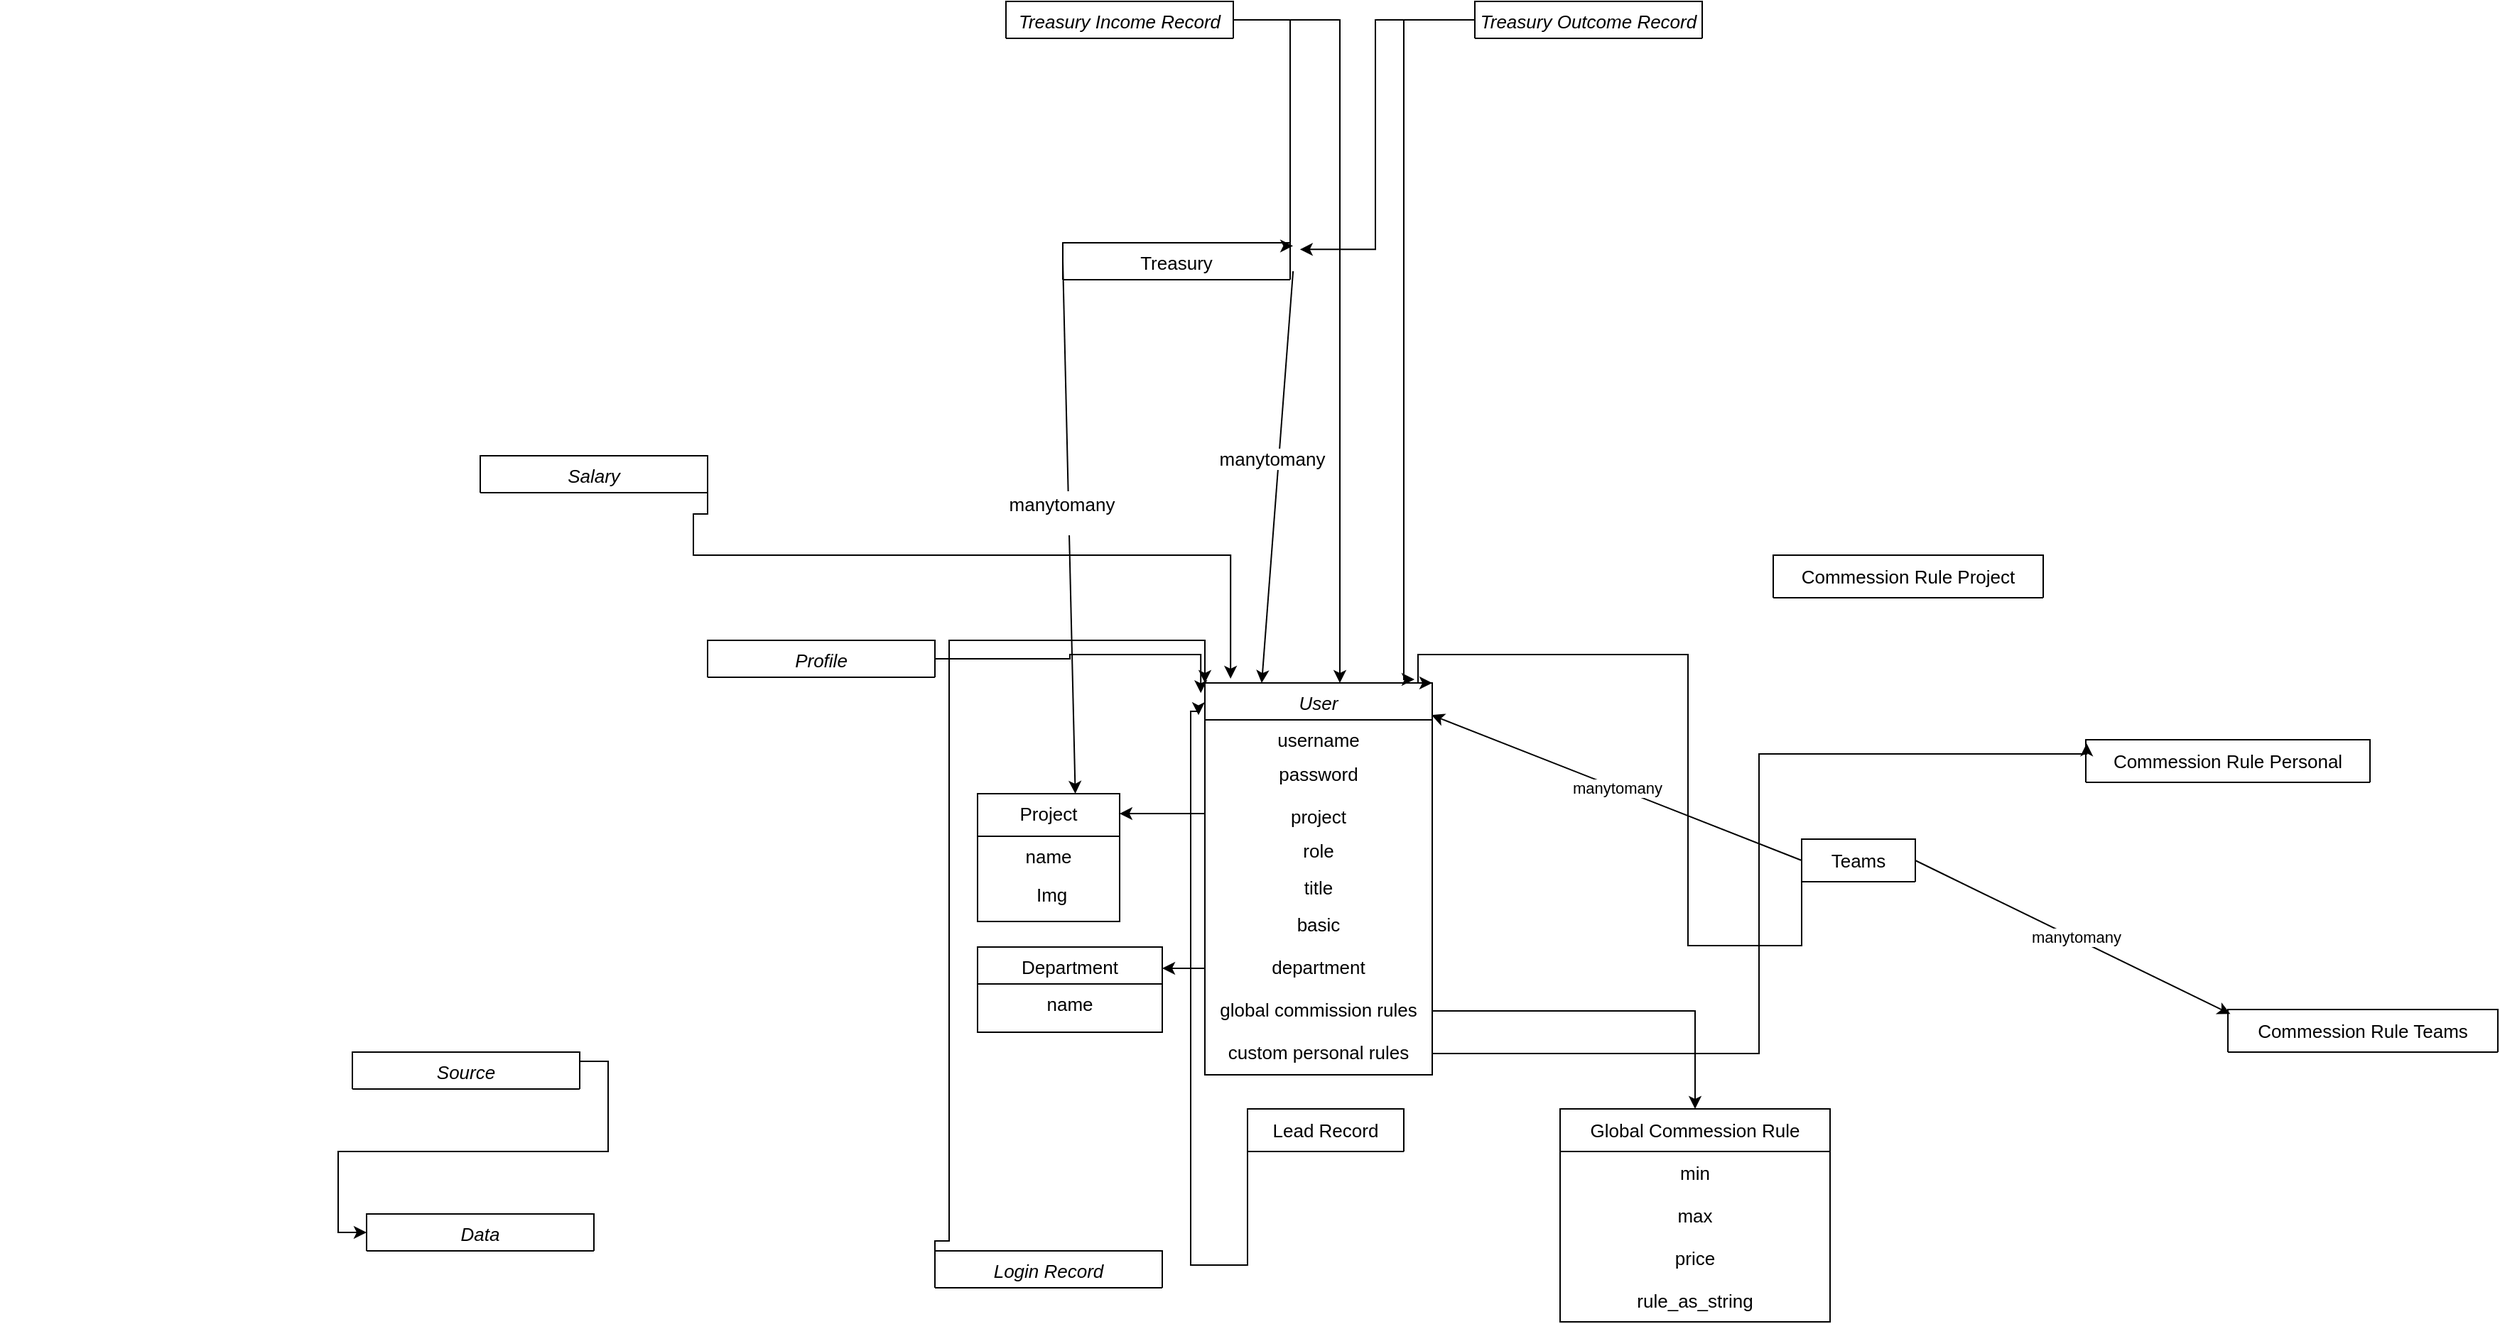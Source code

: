 <mxfile version="24.0.5" type="device">
  <diagram id="C5RBs43oDa-KdzZeNtuy" name="Page-1">
    <mxGraphModel dx="1434" dy="1772" grid="1" gridSize="10" guides="1" tooltips="1" connect="1" arrows="1" fold="1" page="1" pageScale="1" pageWidth="2000" pageHeight="1000" math="0" shadow="0">
      <root>
        <mxCell id="WIyWlLk6GJQsqaUBKTNV-0" />
        <mxCell id="WIyWlLk6GJQsqaUBKTNV-1" parent="WIyWlLk6GJQsqaUBKTNV-0" />
        <mxCell id="zkfFHV4jXpPFQw0GAbJ--0" value="User" style="swimlane;fontStyle=2;align=center;verticalAlign=top;childLayout=stackLayout;horizontal=1;startSize=26;horizontalStack=0;resizeParent=1;resizeLast=0;collapsible=1;marginBottom=0;rounded=0;shadow=0;strokeWidth=1;fontSize=13;" parent="WIyWlLk6GJQsqaUBKTNV-1" vertex="1">
          <mxGeometry x="950" y="320" width="160" height="276" as="geometry">
            <mxRectangle x="230" y="140" width="160" height="26" as="alternateBounds" />
          </mxGeometry>
        </mxCell>
        <mxCell id="zkfFHV4jXpPFQw0GAbJ--3" value="username" style="text;align=center;verticalAlign=top;spacingLeft=4;spacingRight=4;overflow=hidden;rotatable=0;points=[[0,0.5],[1,0.5]];portConstraint=eastwest;rounded=0;shadow=0;html=0;fontSize=13;" parent="zkfFHV4jXpPFQw0GAbJ--0" vertex="1">
          <mxGeometry y="26" width="160" height="24" as="geometry" />
        </mxCell>
        <mxCell id="4LN0bweoGvLOUeX2xWtK-4" value="password" style="text;align=center;verticalAlign=top;spacingLeft=4;spacingRight=4;overflow=hidden;rotatable=0;points=[[0,0.5],[1,0.5]];portConstraint=eastwest;rounded=0;shadow=0;html=0;fontSize=13;" parent="zkfFHV4jXpPFQw0GAbJ--0" vertex="1">
          <mxGeometry y="50" width="160" height="30" as="geometry" />
        </mxCell>
        <mxCell id="zkfFHV4jXpPFQw0GAbJ--1" value="project" style="text;align=center;verticalAlign=top;spacingLeft=4;spacingRight=4;overflow=hidden;rotatable=0;points=[[0,0.5],[1,0.5]];portConstraint=eastwest;fontSize=13;" parent="zkfFHV4jXpPFQw0GAbJ--0" vertex="1">
          <mxGeometry y="80" width="160" height="24" as="geometry" />
        </mxCell>
        <mxCell id="zkfFHV4jXpPFQw0GAbJ--2" value="role&#xa;" style="text;align=center;verticalAlign=top;spacingLeft=4;spacingRight=4;overflow=hidden;rotatable=0;points=[[0,0.5],[1,0.5]];portConstraint=eastwest;rounded=0;shadow=0;html=0;fontSize=13;" parent="zkfFHV4jXpPFQw0GAbJ--0" vertex="1">
          <mxGeometry y="104" width="160" height="26" as="geometry" />
        </mxCell>
        <mxCell id="BGlEVqKwnD3OIXZ4mzL4-14" value="title" style="text;align=center;verticalAlign=top;spacingLeft=4;spacingRight=4;overflow=hidden;rotatable=0;points=[[0,0.5],[1,0.5]];portConstraint=eastwest;rounded=0;shadow=0;html=0;fontSize=13;" parent="zkfFHV4jXpPFQw0GAbJ--0" vertex="1">
          <mxGeometry y="130" width="160" height="26" as="geometry" />
        </mxCell>
        <mxCell id="4LN0bweoGvLOUeX2xWtK-114" value="basic" style="text;align=center;verticalAlign=top;spacingLeft=4;spacingRight=4;overflow=hidden;rotatable=0;points=[[0,0.5],[1,0.5]];portConstraint=eastwest;rounded=0;shadow=0;html=0;fontSize=13;" parent="zkfFHV4jXpPFQw0GAbJ--0" vertex="1">
          <mxGeometry y="156" width="160" height="30" as="geometry" />
        </mxCell>
        <mxCell id="4LN0bweoGvLOUeX2xWtK-130" value="department" style="text;align=center;verticalAlign=top;spacingLeft=4;spacingRight=4;overflow=hidden;rotatable=0;points=[[0,0.5],[1,0.5]];portConstraint=eastwest;rounded=0;shadow=0;html=0;fontSize=13;" parent="zkfFHV4jXpPFQw0GAbJ--0" vertex="1">
          <mxGeometry y="186" width="160" height="30" as="geometry" />
        </mxCell>
        <mxCell id="BGlEVqKwnD3OIXZ4mzL4-32" value="global commission rules" style="text;align=center;verticalAlign=top;spacingLeft=4;spacingRight=4;overflow=hidden;rotatable=0;points=[[0,0.5],[1,0.5]];portConstraint=eastwest;rounded=0;shadow=0;html=0;fontSize=13;" parent="zkfFHV4jXpPFQw0GAbJ--0" vertex="1">
          <mxGeometry y="216" width="160" height="30" as="geometry" />
        </mxCell>
        <mxCell id="BGlEVqKwnD3OIXZ4mzL4-76" value="custom personal rules" style="text;align=center;verticalAlign=top;spacingLeft=4;spacingRight=4;overflow=hidden;rotatable=0;points=[[0,0.5],[1,0.5]];portConstraint=eastwest;rounded=0;shadow=0;html=0;fontSize=13;" parent="zkfFHV4jXpPFQw0GAbJ--0" vertex="1">
          <mxGeometry y="246" width="160" height="30" as="geometry" />
        </mxCell>
        <mxCell id="zkfFHV4jXpPFQw0GAbJ--13" value="Project" style="swimlane;fontStyle=0;align=center;verticalAlign=top;childLayout=stackLayout;horizontal=1;startSize=30;horizontalStack=0;resizeParent=1;resizeLast=0;collapsible=1;marginBottom=0;rounded=0;shadow=0;strokeWidth=1;fontSize=13;" parent="WIyWlLk6GJQsqaUBKTNV-1" vertex="1">
          <mxGeometry x="790" y="398" width="100" height="90" as="geometry">
            <mxRectangle x="340" y="380" width="170" height="26" as="alternateBounds" />
          </mxGeometry>
        </mxCell>
        <mxCell id="zkfFHV4jXpPFQw0GAbJ--14" value="name&#xa;" style="text;align=center;verticalAlign=top;spacingLeft=4;spacingRight=4;overflow=hidden;rotatable=0;points=[[0,0.5],[1,0.5]];portConstraint=eastwest;fontSize=13;" parent="zkfFHV4jXpPFQw0GAbJ--13" vertex="1">
          <mxGeometry y="30" width="100" height="26" as="geometry" />
        </mxCell>
        <mxCell id="4LN0bweoGvLOUeX2xWtK-0" value="&amp;nbsp;Img" style="text;html=1;align=center;verticalAlign=middle;resizable=0;points=[];autosize=1;strokeColor=none;fillColor=none;fontSize=13;" parent="zkfFHV4jXpPFQw0GAbJ--13" vertex="1">
          <mxGeometry y="56" width="100" height="30" as="geometry" />
        </mxCell>
        <mxCell id="4LN0bweoGvLOUeX2xWtK-19" style="edgeStyle=elbowEdgeStyle;rounded=0;orthogonalLoop=1;jettySize=auto;html=1;exitX=0.75;exitY=0;exitDx=0;exitDy=0;align=center;fontSize=13;" parent="WIyWlLk6GJQsqaUBKTNV-1" edge="1">
          <mxGeometry relative="1" as="geometry">
            <mxPoint x="150" y="-5" as="sourcePoint" />
            <mxPoint x="150" y="-5" as="targetPoint" />
          </mxGeometry>
        </mxCell>
        <mxCell id="4LN0bweoGvLOUeX2xWtK-20" style="edgeStyle=elbowEdgeStyle;rounded=0;orthogonalLoop=1;jettySize=auto;html=1;exitX=0.5;exitY=0;exitDx=0;exitDy=0;align=center;fontSize=13;" parent="WIyWlLk6GJQsqaUBKTNV-1" edge="1">
          <mxGeometry relative="1" as="geometry">
            <mxPoint x="110" y="-5" as="sourcePoint" />
            <mxPoint x="110" y="-5" as="targetPoint" />
          </mxGeometry>
        </mxCell>
        <mxCell id="4LN0bweoGvLOUeX2xWtK-21" value="Treasury" style="swimlane;fontStyle=0;align=center;verticalAlign=top;childLayout=stackLayout;horizontal=1;startSize=26;horizontalStack=0;resizeParent=1;resizeLast=0;collapsible=1;marginBottom=0;rounded=0;shadow=0;strokeWidth=1;fontSize=13;" parent="WIyWlLk6GJQsqaUBKTNV-1" vertex="1" collapsed="1">
          <mxGeometry x="850" y="10" width="160" height="26" as="geometry">
            <mxRectangle x="850" y="10" width="100" height="110" as="alternateBounds" />
          </mxGeometry>
        </mxCell>
        <mxCell id="4LN0bweoGvLOUeX2xWtK-22" value="name" style="text;align=center;verticalAlign=top;spacingLeft=4;spacingRight=4;overflow=hidden;rotatable=0;points=[[0,0.5],[1,0.5]];portConstraint=eastwest;fontSize=13;" parent="4LN0bweoGvLOUeX2xWtK-21" vertex="1">
          <mxGeometry y="26" width="100" height="26" as="geometry" />
        </mxCell>
        <mxCell id="4LN0bweoGvLOUeX2xWtK-23" value="owners" style="text;align=center;verticalAlign=top;spacingLeft=4;spacingRight=4;overflow=hidden;rotatable=0;points=[[0,0.5],[1,0.5]];portConstraint=eastwest;rounded=0;shadow=0;html=0;fontSize=13;" parent="4LN0bweoGvLOUeX2xWtK-21" vertex="1">
          <mxGeometry y="52" width="100" height="26" as="geometry" />
        </mxCell>
        <mxCell id="4LN0bweoGvLOUeX2xWtK-24" value="projects" style="text;align=center;verticalAlign=top;spacingLeft=4;spacingRight=4;overflow=hidden;rotatable=0;points=[[0,0.5],[1,0.5]];portConstraint=eastwest;rounded=0;shadow=0;html=0;fontSize=13;" parent="4LN0bweoGvLOUeX2xWtK-21" vertex="1">
          <mxGeometry y="78" width="100" height="26" as="geometry" />
        </mxCell>
        <mxCell id="4LN0bweoGvLOUeX2xWtK-29" value="" style="endArrow=classic;html=1;rounded=0;entryX=0.688;entryY=0;entryDx=0;entryDy=0;entryPerimeter=0;exitX=0;exitY=0.5;exitDx=0;exitDy=0;align=center;fontSize=13;" parent="WIyWlLk6GJQsqaUBKTNV-1" source="4LN0bweoGvLOUeX2xWtK-24" target="zkfFHV4jXpPFQw0GAbJ--13" edge="1">
          <mxGeometry relative="1" as="geometry">
            <mxPoint x="710" y="70" as="sourcePoint" />
            <mxPoint x="810" y="70" as="targetPoint" />
          </mxGeometry>
        </mxCell>
        <mxCell id="4LN0bweoGvLOUeX2xWtK-31" value="meny&lt;div style=&quot;font-size: 13px;&quot;&gt;&lt;br style=&quot;font-size: 13px;&quot;&gt;&lt;/div&gt;" style="edgeLabel;html=1;align=center;verticalAlign=middle;resizable=0;points=[];fontSize=13;" parent="4LN0bweoGvLOUeX2xWtK-29" vertex="1" connectable="0">
          <mxGeometry x="-0.06" y="1" relative="1" as="geometry">
            <mxPoint as="offset" />
          </mxGeometry>
        </mxCell>
        <mxCell id="4LN0bweoGvLOUeX2xWtK-32" value="manytomany" style="edgeLabel;html=1;align=center;verticalAlign=middle;resizable=0;points=[];fontSize=13;" parent="4LN0bweoGvLOUeX2xWtK-29" vertex="1" connectable="0">
          <mxGeometry x="-0.089" y="-5" relative="1" as="geometry">
            <mxPoint as="offset" />
          </mxGeometry>
        </mxCell>
        <mxCell id="4LN0bweoGvLOUeX2xWtK-33" value="" style="endArrow=classic;html=1;rounded=0;entryX=0.25;entryY=0;entryDx=0;entryDy=0;exitX=1.013;exitY=0.769;exitDx=0;exitDy=0;exitPerimeter=0;align=center;fontSize=13;" parent="WIyWlLk6GJQsqaUBKTNV-1" source="4LN0bweoGvLOUeX2xWtK-23" target="zkfFHV4jXpPFQw0GAbJ--0" edge="1">
          <mxGeometry relative="1" as="geometry">
            <mxPoint x="1220" y="150" as="sourcePoint" />
            <mxPoint x="1060" y="189" as="targetPoint" />
          </mxGeometry>
        </mxCell>
        <mxCell id="4LN0bweoGvLOUeX2xWtK-36" value="manytomany" style="edgeLabel;html=1;align=center;verticalAlign=middle;resizable=0;points=[];fontSize=13;" parent="4LN0bweoGvLOUeX2xWtK-33" vertex="1" connectable="0">
          <mxGeometry x="-0.089" y="-5" relative="1" as="geometry">
            <mxPoint as="offset" />
          </mxGeometry>
        </mxCell>
        <mxCell id="BGlEVqKwnD3OIXZ4mzL4-96" style="edgeStyle=orthogonalEdgeStyle;rounded=0;orthogonalLoop=1;jettySize=auto;html=1;exitX=1;exitY=0.25;exitDx=0;exitDy=0;entryX=0;entryY=0.5;entryDx=0;entryDy=0;" parent="WIyWlLk6GJQsqaUBKTNV-1" source="4LN0bweoGvLOUeX2xWtK-41" target="BGlEVqKwnD3OIXZ4mzL4-84" edge="1">
          <mxGeometry relative="1" as="geometry" />
        </mxCell>
        <mxCell id="4LN0bweoGvLOUeX2xWtK-41" value="Source" style="swimlane;fontStyle=2;align=center;verticalAlign=top;childLayout=stackLayout;horizontal=1;startSize=26;horizontalStack=0;resizeParent=1;resizeLast=0;collapsible=1;marginBottom=0;rounded=0;shadow=0;strokeWidth=1;fontSize=13;" parent="WIyWlLk6GJQsqaUBKTNV-1" vertex="1" collapsed="1">
          <mxGeometry x="350" y="580" width="160" height="26" as="geometry">
            <mxRectangle x="350" y="580" width="130" height="60" as="alternateBounds" />
          </mxGeometry>
        </mxCell>
        <mxCell id="4LN0bweoGvLOUeX2xWtK-42" value="name" style="text;align=center;verticalAlign=top;spacingLeft=4;spacingRight=4;overflow=hidden;rotatable=0;points=[[0,0.5],[1,0.5]];portConstraint=eastwest;rounded=0;shadow=0;html=0;fontSize=13;" parent="4LN0bweoGvLOUeX2xWtK-41" vertex="1">
          <mxGeometry y="26" width="130" height="24" as="geometry" />
        </mxCell>
        <mxCell id="4LN0bweoGvLOUeX2xWtK-47" value="Treasury Income Record" style="swimlane;fontStyle=2;align=center;verticalAlign=top;childLayout=stackLayout;horizontal=1;startSize=26;horizontalStack=0;resizeParent=1;resizeLast=0;collapsible=1;marginBottom=0;rounded=0;shadow=0;strokeWidth=1;fontSize=13;" parent="WIyWlLk6GJQsqaUBKTNV-1" vertex="1" collapsed="1">
          <mxGeometry x="810" y="-160" width="160" height="26" as="geometry">
            <mxRectangle x="810" y="-160" width="170" height="130" as="alternateBounds" />
          </mxGeometry>
        </mxCell>
        <mxCell id="4LN0bweoGvLOUeX2xWtK-48" value="user" style="text;align=center;verticalAlign=top;spacingLeft=4;spacingRight=4;overflow=hidden;rotatable=0;points=[[0,0.5],[1,0.5]];portConstraint=eastwest;rounded=0;shadow=0;html=0;fontSize=13;" parent="4LN0bweoGvLOUeX2xWtK-47" vertex="1">
          <mxGeometry y="26" width="170" height="24" as="geometry" />
        </mxCell>
        <mxCell id="4LN0bweoGvLOUeX2xWtK-49" value="amount" style="text;align=center;verticalAlign=top;spacingLeft=4;spacingRight=4;overflow=hidden;rotatable=0;points=[[0,0.5],[1,0.5]];portConstraint=eastwest;rounded=0;shadow=0;html=0;fontSize=13;" parent="4LN0bweoGvLOUeX2xWtK-47" vertex="1">
          <mxGeometry y="50" width="170" height="26" as="geometry" />
        </mxCell>
        <mxCell id="4LN0bweoGvLOUeX2xWtK-50" value="details" style="text;align=center;verticalAlign=top;spacingLeft=4;spacingRight=4;overflow=hidden;rotatable=0;points=[[0,0.5],[1,0.5]];portConstraint=eastwest;fontSize=13;" parent="4LN0bweoGvLOUeX2xWtK-47" vertex="1">
          <mxGeometry y="76" width="170" height="24" as="geometry" />
        </mxCell>
        <mxCell id="4LN0bweoGvLOUeX2xWtK-51" value="Treasury" style="text;align=center;verticalAlign=top;spacingLeft=4;spacingRight=4;overflow=hidden;rotatable=0;points=[[0,0.5],[1,0.5]];portConstraint=eastwest;fontSize=13;" parent="4LN0bweoGvLOUeX2xWtK-47" vertex="1">
          <mxGeometry y="100" width="170" height="24" as="geometry" />
        </mxCell>
        <mxCell id="4LN0bweoGvLOUeX2xWtK-52" style="edgeStyle=elbowEdgeStyle;rounded=0;orthogonalLoop=1;jettySize=auto;html=1;exitX=1;exitY=0.5;exitDx=0;exitDy=0;entryX=1.013;entryY=0.085;entryDx=0;entryDy=0;entryPerimeter=0;align=center;fontSize=13;" parent="WIyWlLk6GJQsqaUBKTNV-1" source="4LN0bweoGvLOUeX2xWtK-51" target="4LN0bweoGvLOUeX2xWtK-21" edge="1">
          <mxGeometry relative="1" as="geometry">
            <mxPoint x="990" y="10" as="targetPoint" />
            <Array as="points">
              <mxPoint x="1010" y="-10" />
              <mxPoint x="990" y="10" />
            </Array>
          </mxGeometry>
        </mxCell>
        <mxCell id="4LN0bweoGvLOUeX2xWtK-53" style="edgeStyle=elbowEdgeStyle;rounded=0;orthogonalLoop=1;jettySize=auto;html=1;exitX=1;exitY=0.5;exitDx=0;exitDy=0;align=center;fontSize=13;" parent="WIyWlLk6GJQsqaUBKTNV-1" source="4LN0bweoGvLOUeX2xWtK-48" edge="1">
          <mxGeometry relative="1" as="geometry">
            <Array as="points">
              <mxPoint x="1045" y="100" />
            </Array>
            <mxPoint x="1045" y="320" as="targetPoint" />
          </mxGeometry>
        </mxCell>
        <mxCell id="4LN0bweoGvLOUeX2xWtK-110" value="Commession Rule Teams" style="swimlane;fontStyle=0;childLayout=stackLayout;horizontal=1;startSize=30;horizontalStack=0;resizeParent=1;resizeParentMax=0;resizeLast=0;collapsible=1;marginBottom=0;whiteSpace=wrap;html=1;align=center;fontSize=13;" parent="WIyWlLk6GJQsqaUBKTNV-1" vertex="1" collapsed="1">
          <mxGeometry x="1670" y="550" width="190" height="30" as="geometry">
            <mxRectangle x="1670" y="550" width="170" height="120" as="alternateBounds" />
          </mxGeometry>
        </mxCell>
        <mxCell id="4LN0bweoGvLOUeX2xWtK-112" value="min" style="text;strokeColor=none;fillColor=none;align=center;verticalAlign=middle;spacingLeft=4;spacingRight=4;overflow=hidden;points=[[0,0.5],[1,0.5]];portConstraint=eastwest;rotatable=0;whiteSpace=wrap;html=1;fontSize=13;" parent="4LN0bweoGvLOUeX2xWtK-110" vertex="1">
          <mxGeometry y="30" width="170" height="30" as="geometry" />
        </mxCell>
        <mxCell id="4LN0bweoGvLOUeX2xWtK-113" value="max" style="text;strokeColor=none;fillColor=none;align=center;verticalAlign=middle;spacingLeft=4;spacingRight=4;overflow=hidden;points=[[0,0.5],[1,0.5]];portConstraint=eastwest;rotatable=0;whiteSpace=wrap;html=1;fontSize=13;" parent="4LN0bweoGvLOUeX2xWtK-110" vertex="1">
          <mxGeometry y="60" width="170" height="30" as="geometry" />
        </mxCell>
        <mxCell id="BGlEVqKwnD3OIXZ4mzL4-15" value="price" style="text;strokeColor=none;fillColor=none;align=center;verticalAlign=middle;spacingLeft=4;spacingRight=4;overflow=hidden;points=[[0,0.5],[1,0.5]];portConstraint=eastwest;rotatable=0;whiteSpace=wrap;html=1;fontSize=13;" parent="4LN0bweoGvLOUeX2xWtK-110" vertex="1">
          <mxGeometry y="90" width="170" height="30" as="geometry" />
        </mxCell>
        <mxCell id="4LN0bweoGvLOUeX2xWtK-116" value="Teams" style="swimlane;fontStyle=0;childLayout=stackLayout;horizontal=1;startSize=30;horizontalStack=0;resizeParent=1;resizeParentMax=0;resizeLast=0;collapsible=1;marginBottom=0;whiteSpace=wrap;html=1;align=center;fontSize=13;" parent="WIyWlLk6GJQsqaUBKTNV-1" vertex="1" collapsed="1">
          <mxGeometry x="1370" y="430" width="80" height="30" as="geometry">
            <mxRectangle x="1370" y="430" width="170" height="150" as="alternateBounds" />
          </mxGeometry>
        </mxCell>
        <mxCell id="4LN0bweoGvLOUeX2xWtK-118" value="name" style="text;strokeColor=none;fillColor=none;align=center;verticalAlign=middle;spacingLeft=4;spacingRight=4;overflow=hidden;points=[[0,0.5],[1,0.5]];portConstraint=eastwest;rotatable=0;whiteSpace=wrap;html=1;fontSize=13;" parent="4LN0bweoGvLOUeX2xWtK-116" vertex="1">
          <mxGeometry y="30" width="170" height="30" as="geometry" />
        </mxCell>
        <mxCell id="4LN0bweoGvLOUeX2xWtK-117" value="monitor" style="text;strokeColor=none;fillColor=none;align=center;verticalAlign=middle;spacingLeft=4;spacingRight=4;overflow=hidden;points=[[0,0.5],[1,0.5]];portConstraint=eastwest;rotatable=0;whiteSpace=wrap;html=1;fontSize=13;" parent="4LN0bweoGvLOUeX2xWtK-116" vertex="1">
          <mxGeometry y="60" width="170" height="30" as="geometry" />
        </mxCell>
        <mxCell id="BGlEVqKwnD3OIXZ4mzL4-9" value="users" style="text;strokeColor=none;fillColor=none;align=center;verticalAlign=middle;spacingLeft=4;spacingRight=4;overflow=hidden;points=[[0,0.5],[1,0.5]];portConstraint=eastwest;rotatable=0;whiteSpace=wrap;html=1;fontSize=13;" parent="4LN0bweoGvLOUeX2xWtK-116" vertex="1">
          <mxGeometry y="90" width="170" height="30" as="geometry" />
        </mxCell>
        <mxCell id="BGlEVqKwnD3OIXZ4mzL4-16" value="commission rules" style="text;strokeColor=none;fillColor=none;align=center;verticalAlign=middle;spacingLeft=4;spacingRight=4;overflow=hidden;points=[[0,0.5],[1,0.5]];portConstraint=eastwest;rotatable=0;whiteSpace=wrap;html=1;fontSize=13;" parent="4LN0bweoGvLOUeX2xWtK-116" vertex="1">
          <mxGeometry y="120" width="170" height="30" as="geometry" />
        </mxCell>
        <mxCell id="4LN0bweoGvLOUeX2xWtK-119" value="Treasury Outcome Record" style="swimlane;fontStyle=2;align=center;verticalAlign=top;childLayout=stackLayout;horizontal=1;startSize=26;horizontalStack=0;resizeParent=1;resizeLast=0;collapsible=1;marginBottom=0;rounded=0;shadow=0;strokeWidth=1;fontSize=13;" parent="WIyWlLk6GJQsqaUBKTNV-1" vertex="1" collapsed="1">
          <mxGeometry x="1140" y="-160" width="160" height="26" as="geometry">
            <mxRectangle x="1140" y="-160" width="180" height="130" as="alternateBounds" />
          </mxGeometry>
        </mxCell>
        <mxCell id="4LN0bweoGvLOUeX2xWtK-120" value="user" style="text;align=center;verticalAlign=top;spacingLeft=4;spacingRight=4;overflow=hidden;rotatable=0;points=[[0,0.5],[1,0.5]];portConstraint=eastwest;rounded=0;shadow=0;html=0;fontSize=13;" parent="4LN0bweoGvLOUeX2xWtK-119" vertex="1">
          <mxGeometry y="26" width="180" height="24" as="geometry" />
        </mxCell>
        <mxCell id="4LN0bweoGvLOUeX2xWtK-121" value="amount" style="text;align=center;verticalAlign=top;spacingLeft=4;spacingRight=4;overflow=hidden;rotatable=0;points=[[0,0.5],[1,0.5]];portConstraint=eastwest;rounded=0;shadow=0;html=0;fontSize=13;" parent="4LN0bweoGvLOUeX2xWtK-119" vertex="1">
          <mxGeometry y="50" width="180" height="26" as="geometry" />
        </mxCell>
        <mxCell id="4LN0bweoGvLOUeX2xWtK-122" value="details" style="text;align=center;verticalAlign=top;spacingLeft=4;spacingRight=4;overflow=hidden;rotatable=0;points=[[0,0.5],[1,0.5]];portConstraint=eastwest;fontSize=13;" parent="4LN0bweoGvLOUeX2xWtK-119" vertex="1">
          <mxGeometry y="76" width="180" height="24" as="geometry" />
        </mxCell>
        <mxCell id="4LN0bweoGvLOUeX2xWtK-123" value="Treasury" style="text;align=center;verticalAlign=top;spacingLeft=4;spacingRight=4;overflow=hidden;rotatable=0;points=[[0,0.5],[1,0.5]];portConstraint=eastwest;fontSize=13;" parent="4LN0bweoGvLOUeX2xWtK-119" vertex="1">
          <mxGeometry y="100" width="180" height="24" as="geometry" />
        </mxCell>
        <mxCell id="4LN0bweoGvLOUeX2xWtK-125" style="edgeStyle=elbowEdgeStyle;rounded=0;orthogonalLoop=1;jettySize=auto;html=1;exitX=0;exitY=0.5;exitDx=0;exitDy=0;entryX=1.043;entryY=0.179;entryDx=0;entryDy=0;entryPerimeter=0;" parent="WIyWlLk6GJQsqaUBKTNV-1" source="4LN0bweoGvLOUeX2xWtK-123" target="4LN0bweoGvLOUeX2xWtK-21" edge="1">
          <mxGeometry relative="1" as="geometry">
            <Array as="points">
              <mxPoint x="1070" />
            </Array>
          </mxGeometry>
        </mxCell>
        <mxCell id="4LN0bweoGvLOUeX2xWtK-126" style="edgeStyle=elbowEdgeStyle;rounded=0;orthogonalLoop=1;jettySize=auto;html=1;exitX=0;exitY=0.5;exitDx=0;exitDy=0;entryX=0.922;entryY=-0.009;entryDx=0;entryDy=0;entryPerimeter=0;" parent="WIyWlLk6GJQsqaUBKTNV-1" source="4LN0bweoGvLOUeX2xWtK-120" target="zkfFHV4jXpPFQw0GAbJ--0" edge="1">
          <mxGeometry relative="1" as="geometry">
            <mxPoint x="1090" y="310" as="targetPoint" />
            <Array as="points">
              <mxPoint x="1090" y="90" />
            </Array>
          </mxGeometry>
        </mxCell>
        <mxCell id="4LN0bweoGvLOUeX2xWtK-127" value="Department&#xa;" style="swimlane;fontStyle=0;align=center;verticalAlign=top;childLayout=stackLayout;horizontal=1;startSize=26;horizontalStack=0;resizeParent=1;resizeLast=0;collapsible=1;marginBottom=0;rounded=0;shadow=0;strokeWidth=1;fontSize=13;" parent="WIyWlLk6GJQsqaUBKTNV-1" vertex="1">
          <mxGeometry x="790" y="506" width="130" height="60" as="geometry">
            <mxRectangle x="130" y="380" width="160" height="26" as="alternateBounds" />
          </mxGeometry>
        </mxCell>
        <mxCell id="4LN0bweoGvLOUeX2xWtK-128" value="name" style="text;align=center;verticalAlign=top;spacingLeft=4;spacingRight=4;overflow=hidden;rotatable=0;points=[[0,0.5],[1,0.5]];portConstraint=eastwest;fontSize=13;" parent="4LN0bweoGvLOUeX2xWtK-127" vertex="1">
          <mxGeometry y="26" width="130" height="26" as="geometry" />
        </mxCell>
        <mxCell id="4LN0bweoGvLOUeX2xWtK-131" style="edgeStyle=elbowEdgeStyle;rounded=0;orthogonalLoop=1;jettySize=auto;html=1;exitX=0;exitY=0.5;exitDx=0;exitDy=0;entryX=1;entryY=0.25;entryDx=0;entryDy=0;" parent="WIyWlLk6GJQsqaUBKTNV-1" source="4LN0bweoGvLOUeX2xWtK-130" target="4LN0bweoGvLOUeX2xWtK-127" edge="1">
          <mxGeometry relative="1" as="geometry" />
        </mxCell>
        <mxCell id="BGlEVqKwnD3OIXZ4mzL4-12" value="" style="endArrow=classic;html=1;rounded=0;exitX=0;exitY=0.5;exitDx=0;exitDy=0;entryX=0.997;entryY=0.082;entryDx=0;entryDy=0;entryPerimeter=0;" parent="WIyWlLk6GJQsqaUBKTNV-1" source="BGlEVqKwnD3OIXZ4mzL4-9" target="zkfFHV4jXpPFQw0GAbJ--0" edge="1">
          <mxGeometry relative="1" as="geometry">
            <mxPoint x="1410" y="695.0" as="sourcePoint" />
            <mxPoint x="1140" y="510" as="targetPoint" />
            <Array as="points" />
          </mxGeometry>
        </mxCell>
        <mxCell id="BGlEVqKwnD3OIXZ4mzL4-13" value="manytomany" style="edgeLabel;resizable=0;html=1;;align=center;verticalAlign=middle;" parent="BGlEVqKwnD3OIXZ4mzL4-12" connectable="0" vertex="1">
          <mxGeometry relative="1" as="geometry" />
        </mxCell>
        <mxCell id="BGlEVqKwnD3OIXZ4mzL4-17" value="" style="endArrow=classic;html=1;rounded=0;entryX=0.009;entryY=0.105;entryDx=0;entryDy=0;entryPerimeter=0;exitX=1;exitY=0.5;exitDx=0;exitDy=0;" parent="WIyWlLk6GJQsqaUBKTNV-1" target="4LN0bweoGvLOUeX2xWtK-110" edge="1" source="BGlEVqKwnD3OIXZ4mzL4-16">
          <mxGeometry relative="1" as="geometry">
            <mxPoint x="1540" y="565" as="sourcePoint" />
            <mxPoint x="1640" y="565" as="targetPoint" />
            <Array as="points" />
          </mxGeometry>
        </mxCell>
        <mxCell id="BGlEVqKwnD3OIXZ4mzL4-20" value="manytomany" style="edgeLabel;html=1;align=center;verticalAlign=middle;resizable=0;points=[];" parent="BGlEVqKwnD3OIXZ4mzL4-17" vertex="1" connectable="0">
          <mxGeometry x="0.035" y="-5" relative="1" as="geometry">
            <mxPoint y="-7" as="offset" />
          </mxGeometry>
        </mxCell>
        <mxCell id="BGlEVqKwnD3OIXZ4mzL4-21" value="Commession Rule Personal" style="swimlane;fontStyle=0;childLayout=stackLayout;horizontal=1;startSize=30;horizontalStack=0;resizeParent=1;resizeParentMax=0;resizeLast=0;collapsible=1;marginBottom=0;whiteSpace=wrap;html=1;align=center;fontSize=13;" parent="WIyWlLk6GJQsqaUBKTNV-1" vertex="1" collapsed="1">
          <mxGeometry x="1570" y="360" width="200" height="30" as="geometry">
            <mxRectangle x="1570" y="360" width="190" height="120" as="alternateBounds" />
          </mxGeometry>
        </mxCell>
        <mxCell id="BGlEVqKwnD3OIXZ4mzL4-22" value="min" style="text;strokeColor=none;fillColor=none;align=center;verticalAlign=middle;spacingLeft=4;spacingRight=4;overflow=hidden;points=[[0,0.5],[1,0.5]];portConstraint=eastwest;rotatable=0;whiteSpace=wrap;html=1;fontSize=13;" parent="BGlEVqKwnD3OIXZ4mzL4-21" vertex="1">
          <mxGeometry y="30" width="190" height="30" as="geometry" />
        </mxCell>
        <mxCell id="BGlEVqKwnD3OIXZ4mzL4-23" value="max" style="text;strokeColor=none;fillColor=none;align=center;verticalAlign=middle;spacingLeft=4;spacingRight=4;overflow=hidden;points=[[0,0.5],[1,0.5]];portConstraint=eastwest;rotatable=0;whiteSpace=wrap;html=1;fontSize=13;" parent="BGlEVqKwnD3OIXZ4mzL4-21" vertex="1">
          <mxGeometry y="60" width="190" height="30" as="geometry" />
        </mxCell>
        <mxCell id="BGlEVqKwnD3OIXZ4mzL4-24" value="price" style="text;strokeColor=none;fillColor=none;align=center;verticalAlign=middle;spacingLeft=4;spacingRight=4;overflow=hidden;points=[[0,0.5],[1,0.5]];portConstraint=eastwest;rotatable=0;whiteSpace=wrap;html=1;fontSize=13;" parent="BGlEVqKwnD3OIXZ4mzL4-21" vertex="1">
          <mxGeometry y="90" width="190" height="30" as="geometry" />
        </mxCell>
        <mxCell id="BGlEVqKwnD3OIXZ4mzL4-25" value="Commession Rule Project" style="swimlane;fontStyle=0;childLayout=stackLayout;horizontal=1;startSize=30;horizontalStack=0;resizeParent=1;resizeParentMax=0;resizeLast=0;collapsible=1;marginBottom=0;whiteSpace=wrap;html=1;align=center;fontSize=13;" parent="WIyWlLk6GJQsqaUBKTNV-1" vertex="1" collapsed="1">
          <mxGeometry x="1350" y="230" width="190" height="30" as="geometry">
            <mxRectangle x="1350" y="230" width="190" height="120" as="alternateBounds" />
          </mxGeometry>
        </mxCell>
        <mxCell id="BGlEVqKwnD3OIXZ4mzL4-26" value="min" style="text;strokeColor=none;fillColor=none;align=center;verticalAlign=middle;spacingLeft=4;spacingRight=4;overflow=hidden;points=[[0,0.5],[1,0.5]];portConstraint=eastwest;rotatable=0;whiteSpace=wrap;html=1;fontSize=13;" parent="BGlEVqKwnD3OIXZ4mzL4-25" vertex="1">
          <mxGeometry y="30" width="190" height="30" as="geometry" />
        </mxCell>
        <mxCell id="BGlEVqKwnD3OIXZ4mzL4-27" value="max" style="text;strokeColor=none;fillColor=none;align=center;verticalAlign=middle;spacingLeft=4;spacingRight=4;overflow=hidden;points=[[0,0.5],[1,0.5]];portConstraint=eastwest;rotatable=0;whiteSpace=wrap;html=1;fontSize=13;" parent="BGlEVqKwnD3OIXZ4mzL4-25" vertex="1">
          <mxGeometry y="60" width="190" height="30" as="geometry" />
        </mxCell>
        <mxCell id="BGlEVqKwnD3OIXZ4mzL4-28" value="price" style="text;strokeColor=none;fillColor=none;align=center;verticalAlign=middle;spacingLeft=4;spacingRight=4;overflow=hidden;points=[[0,0.5],[1,0.5]];portConstraint=eastwest;rotatable=0;whiteSpace=wrap;html=1;fontSize=13;" parent="BGlEVqKwnD3OIXZ4mzL4-25" vertex="1">
          <mxGeometry y="90" width="190" height="30" as="geometry" />
        </mxCell>
        <mxCell id="BGlEVqKwnD3OIXZ4mzL4-31" style="edgeStyle=orthogonalEdgeStyle;rounded=0;orthogonalLoop=1;jettySize=auto;html=1;exitX=0;exitY=0.5;exitDx=0;exitDy=0;entryX=1;entryY=0;entryDx=0;entryDy=0;" parent="WIyWlLk6GJQsqaUBKTNV-1" source="4LN0bweoGvLOUeX2xWtK-117" target="zkfFHV4jXpPFQw0GAbJ--0" edge="1">
          <mxGeometry relative="1" as="geometry">
            <Array as="points">
              <mxPoint x="1290" y="505" />
              <mxPoint x="1290" y="300" />
              <mxPoint x="1100" y="300" />
            </Array>
          </mxGeometry>
        </mxCell>
        <mxCell id="BGlEVqKwnD3OIXZ4mzL4-33" style="edgeStyle=orthogonalEdgeStyle;rounded=0;orthogonalLoop=1;jettySize=auto;html=1;exitX=0;exitY=0.5;exitDx=0;exitDy=0;entryX=0.999;entryY=0.156;entryDx=0;entryDy=0;entryPerimeter=0;" parent="WIyWlLk6GJQsqaUBKTNV-1" source="zkfFHV4jXpPFQw0GAbJ--1" target="zkfFHV4jXpPFQw0GAbJ--13" edge="1">
          <mxGeometry relative="1" as="geometry" />
        </mxCell>
        <mxCell id="BGlEVqKwnD3OIXZ4mzL4-35" value="Lead Record" style="swimlane;fontStyle=0;childLayout=stackLayout;horizontal=1;startSize=30;horizontalStack=0;resizeParent=1;resizeParentMax=0;resizeLast=0;collapsible=1;marginBottom=0;whiteSpace=wrap;html=1;align=center;fontSize=13;" parent="WIyWlLk6GJQsqaUBKTNV-1" vertex="1" collapsed="1">
          <mxGeometry x="980" y="620" width="110" height="30" as="geometry">
            <mxRectangle x="980" y="620" width="190" height="150" as="alternateBounds" />
          </mxGeometry>
        </mxCell>
        <mxCell id="BGlEVqKwnD3OIXZ4mzL4-36" value="phone" style="text;strokeColor=none;fillColor=none;align=center;verticalAlign=middle;spacingLeft=4;spacingRight=4;overflow=hidden;points=[[0,0.5],[1,0.5]];portConstraint=eastwest;rotatable=0;whiteSpace=wrap;html=1;fontSize=13;" parent="BGlEVqKwnD3OIXZ4mzL4-35" vertex="1">
          <mxGeometry y="30" width="190" height="30" as="geometry" />
        </mxCell>
        <mxCell id="BGlEVqKwnD3OIXZ4mzL4-37" value="name" style="text;strokeColor=none;fillColor=none;align=center;verticalAlign=middle;spacingLeft=4;spacingRight=4;overflow=hidden;points=[[0,0.5],[1,0.5]];portConstraint=eastwest;rotatable=0;whiteSpace=wrap;html=1;fontSize=13;" parent="BGlEVqKwnD3OIXZ4mzL4-35" vertex="1">
          <mxGeometry y="60" width="190" height="30" as="geometry" />
        </mxCell>
        <mxCell id="BGlEVqKwnD3OIXZ4mzL4-38" value="user" style="text;strokeColor=none;fillColor=none;align=center;verticalAlign=middle;spacingLeft=4;spacingRight=4;overflow=hidden;points=[[0,0.5],[1,0.5]];portConstraint=eastwest;rotatable=0;whiteSpace=wrap;html=1;fontSize=13;" parent="BGlEVqKwnD3OIXZ4mzL4-35" vertex="1">
          <mxGeometry y="90" width="190" height="30" as="geometry" />
        </mxCell>
        <mxCell id="BGlEVqKwnD3OIXZ4mzL4-40" value="date" style="text;strokeColor=none;fillColor=none;align=center;verticalAlign=middle;spacingLeft=4;spacingRight=4;overflow=hidden;points=[[0,0.5],[1,0.5]];portConstraint=eastwest;rotatable=0;whiteSpace=wrap;html=1;fontSize=13;" parent="BGlEVqKwnD3OIXZ4mzL4-35" vertex="1">
          <mxGeometry y="120" width="190" height="30" as="geometry" />
        </mxCell>
        <mxCell id="BGlEVqKwnD3OIXZ4mzL4-39" style="edgeStyle=orthogonalEdgeStyle;rounded=0;orthogonalLoop=1;jettySize=auto;html=1;exitX=0;exitY=0.5;exitDx=0;exitDy=0;entryX=-0.028;entryY=0.082;entryDx=0;entryDy=0;entryPerimeter=0;" parent="WIyWlLk6GJQsqaUBKTNV-1" source="BGlEVqKwnD3OIXZ4mzL4-38" target="zkfFHV4jXpPFQw0GAbJ--0" edge="1">
          <mxGeometry relative="1" as="geometry">
            <mxPoint x="960" y="340" as="targetPoint" />
            <Array as="points">
              <mxPoint x="940" y="730" />
              <mxPoint x="940" y="340" />
            </Array>
          </mxGeometry>
        </mxCell>
        <mxCell id="BGlEVqKwnD3OIXZ4mzL4-41" value="Salary" style="swimlane;fontStyle=2;align=center;verticalAlign=top;childLayout=stackLayout;horizontal=1;startSize=26;horizontalStack=0;resizeParent=1;resizeLast=0;collapsible=1;marginBottom=0;rounded=0;shadow=0;strokeWidth=1;fontSize=13;" parent="WIyWlLk6GJQsqaUBKTNV-1" vertex="1" collapsed="1">
          <mxGeometry x="440" y="160" width="160" height="26" as="geometry">
            <mxRectangle x="440" y="160" width="130" height="296" as="alternateBounds" />
          </mxGeometry>
        </mxCell>
        <mxCell id="BGlEVqKwnD3OIXZ4mzL4-49" value="user" style="text;align=center;verticalAlign=top;spacingLeft=4;spacingRight=4;overflow=hidden;rotatable=0;points=[[0,0.5],[1,0.5]];portConstraint=eastwest;rounded=0;shadow=0;html=0;fontSize=13;" parent="BGlEVqKwnD3OIXZ4mzL4-41" vertex="1">
          <mxGeometry y="26" width="130" height="30" as="geometry" />
        </mxCell>
        <mxCell id="BGlEVqKwnD3OIXZ4mzL4-53" value="basic" style="text;align=center;verticalAlign=top;spacingLeft=4;spacingRight=4;overflow=hidden;rotatable=0;points=[[0,0.5],[1,0.5]];portConstraint=eastwest;rounded=0;shadow=0;html=0;fontSize=13;" parent="BGlEVqKwnD3OIXZ4mzL4-41" vertex="1">
          <mxGeometry y="56" width="130" height="30" as="geometry" />
        </mxCell>
        <mxCell id="BGlEVqKwnD3OIXZ4mzL4-50" value="deduction" style="text;align=center;verticalAlign=top;spacingLeft=4;spacingRight=4;overflow=hidden;rotatable=0;points=[[0,0.5],[1,0.5]];portConstraint=eastwest;rounded=0;shadow=0;html=0;fontSize=13;" parent="BGlEVqKwnD3OIXZ4mzL4-41" vertex="1">
          <mxGeometry y="86" width="130" height="30" as="geometry" />
        </mxCell>
        <mxCell id="BGlEVqKwnD3OIXZ4mzL4-56" value="deduction days" style="text;align=center;verticalAlign=top;spacingLeft=4;spacingRight=4;overflow=hidden;rotatable=0;points=[[0,0.5],[1,0.5]];portConstraint=eastwest;rounded=0;shadow=0;html=0;fontSize=13;" parent="BGlEVqKwnD3OIXZ4mzL4-41" vertex="1">
          <mxGeometry y="116" width="130" height="30" as="geometry" />
        </mxCell>
        <mxCell id="BGlEVqKwnD3OIXZ4mzL4-52" value="commission" style="text;align=center;verticalAlign=top;spacingLeft=4;spacingRight=4;overflow=hidden;rotatable=0;points=[[0,0.5],[1,0.5]];portConstraint=eastwest;rounded=0;shadow=0;html=0;fontSize=13;" parent="BGlEVqKwnD3OIXZ4mzL4-41" vertex="1">
          <mxGeometry y="146" width="130" height="30" as="geometry" />
        </mxCell>
        <mxCell id="BGlEVqKwnD3OIXZ4mzL4-54" value="reward" style="text;align=center;verticalAlign=top;spacingLeft=4;spacingRight=4;overflow=hidden;rotatable=0;points=[[0,0.5],[1,0.5]];portConstraint=eastwest;rounded=0;shadow=0;html=0;fontSize=13;" parent="BGlEVqKwnD3OIXZ4mzL4-41" vertex="1">
          <mxGeometry y="176" width="130" height="30" as="geometry" />
        </mxCell>
        <mxCell id="BGlEVqKwnD3OIXZ4mzL4-57" value="reward days" style="text;align=center;verticalAlign=top;spacingLeft=4;spacingRight=4;overflow=hidden;rotatable=0;points=[[0,0.5],[1,0.5]];portConstraint=eastwest;rounded=0;shadow=0;html=0;fontSize=13;" parent="BGlEVqKwnD3OIXZ4mzL4-41" vertex="1">
          <mxGeometry y="206" width="130" height="30" as="geometry" />
        </mxCell>
        <mxCell id="BGlEVqKwnD3OIXZ4mzL4-55" value="salary" style="text;align=center;verticalAlign=top;spacingLeft=4;spacingRight=4;overflow=hidden;rotatable=0;points=[[0,0.5],[1,0.5]];portConstraint=eastwest;rounded=0;shadow=0;html=0;fontSize=13;" parent="BGlEVqKwnD3OIXZ4mzL4-41" vertex="1">
          <mxGeometry y="236" width="130" height="30" as="geometry" />
        </mxCell>
        <mxCell id="BGlEVqKwnD3OIXZ4mzL4-58" value="date" style="text;align=center;verticalAlign=top;spacingLeft=4;spacingRight=4;overflow=hidden;rotatable=0;points=[[0,0.5],[1,0.5]];portConstraint=eastwest;rounded=0;shadow=0;html=0;fontSize=13;" parent="BGlEVqKwnD3OIXZ4mzL4-41" vertex="1">
          <mxGeometry y="266" width="130" height="30" as="geometry" />
        </mxCell>
        <mxCell id="BGlEVqKwnD3OIXZ4mzL4-59" value="Global Commession Rule" style="swimlane;fontStyle=0;childLayout=stackLayout;horizontal=1;startSize=30;horizontalStack=0;resizeParent=1;resizeParentMax=0;resizeLast=0;collapsible=1;marginBottom=0;whiteSpace=wrap;html=1;align=center;fontSize=13;" parent="WIyWlLk6GJQsqaUBKTNV-1" vertex="1">
          <mxGeometry x="1200" y="620" width="190" height="150" as="geometry">
            <mxRectangle x="1200" y="620" width="190" height="30" as="alternateBounds" />
          </mxGeometry>
        </mxCell>
        <mxCell id="BGlEVqKwnD3OIXZ4mzL4-60" value="min" style="text;strokeColor=none;fillColor=none;align=center;verticalAlign=middle;spacingLeft=4;spacingRight=4;overflow=hidden;points=[[0,0.5],[1,0.5]];portConstraint=eastwest;rotatable=0;whiteSpace=wrap;html=1;fontSize=13;" parent="BGlEVqKwnD3OIXZ4mzL4-59" vertex="1">
          <mxGeometry y="30" width="190" height="30" as="geometry" />
        </mxCell>
        <mxCell id="BGlEVqKwnD3OIXZ4mzL4-61" value="max" style="text;strokeColor=none;fillColor=none;align=center;verticalAlign=middle;spacingLeft=4;spacingRight=4;overflow=hidden;points=[[0,0.5],[1,0.5]];portConstraint=eastwest;rotatable=0;whiteSpace=wrap;html=1;fontSize=13;" parent="BGlEVqKwnD3OIXZ4mzL4-59" vertex="1">
          <mxGeometry y="60" width="190" height="30" as="geometry" />
        </mxCell>
        <mxCell id="BGlEVqKwnD3OIXZ4mzL4-62" value="price" style="text;strokeColor=none;fillColor=none;align=center;verticalAlign=middle;spacingLeft=4;spacingRight=4;overflow=hidden;points=[[0,0.5],[1,0.5]];portConstraint=eastwest;rotatable=0;whiteSpace=wrap;html=1;fontSize=13;" parent="BGlEVqKwnD3OIXZ4mzL4-59" vertex="1">
          <mxGeometry y="90" width="190" height="30" as="geometry" />
        </mxCell>
        <mxCell id="BGlEVqKwnD3OIXZ4mzL4-63" value="rule_as_string" style="text;strokeColor=none;fillColor=none;align=center;verticalAlign=middle;spacingLeft=4;spacingRight=4;overflow=hidden;points=[[0,0.5],[1,0.5]];portConstraint=eastwest;rotatable=0;whiteSpace=wrap;html=1;fontSize=13;" parent="BGlEVqKwnD3OIXZ4mzL4-59" vertex="1">
          <mxGeometry y="120" width="190" height="30" as="geometry" />
        </mxCell>
        <mxCell id="BGlEVqKwnD3OIXZ4mzL4-64" value="Profile" style="swimlane;fontStyle=2;align=center;verticalAlign=top;childLayout=stackLayout;horizontal=1;startSize=26;horizontalStack=0;resizeParent=1;resizeLast=0;collapsible=1;marginBottom=0;rounded=0;shadow=0;strokeWidth=1;fontSize=13;" parent="WIyWlLk6GJQsqaUBKTNV-1" vertex="1" collapsed="1">
          <mxGeometry x="600" y="290" width="160" height="26" as="geometry">
            <mxRectangle x="600" y="290" width="160" height="140" as="alternateBounds" />
          </mxGeometry>
        </mxCell>
        <mxCell id="BGlEVqKwnD3OIXZ4mzL4-65" value="user" style="text;align=center;verticalAlign=top;spacingLeft=4;spacingRight=4;overflow=hidden;rotatable=0;points=[[0,0.5],[1,0.5]];portConstraint=eastwest;rounded=0;shadow=0;html=0;fontSize=13;" parent="BGlEVqKwnD3OIXZ4mzL4-64" vertex="1">
          <mxGeometry y="26" width="160" height="24" as="geometry" />
        </mxCell>
        <mxCell id="BGlEVqKwnD3OIXZ4mzL4-66" value="picture" style="text;align=center;verticalAlign=top;spacingLeft=4;spacingRight=4;overflow=hidden;rotatable=0;points=[[0,0.5],[1,0.5]];portConstraint=eastwest;rounded=0;shadow=0;html=0;fontSize=13;" parent="BGlEVqKwnD3OIXZ4mzL4-64" vertex="1">
          <mxGeometry y="50" width="160" height="30" as="geometry" />
        </mxCell>
        <mxCell id="BGlEVqKwnD3OIXZ4mzL4-67" value="telegram_id" style="text;align=center;verticalAlign=top;spacingLeft=4;spacingRight=4;overflow=hidden;rotatable=0;points=[[0,0.5],[1,0.5]];portConstraint=eastwest;fontSize=13;" parent="BGlEVqKwnD3OIXZ4mzL4-64" vertex="1">
          <mxGeometry y="80" width="160" height="24" as="geometry" />
        </mxCell>
        <mxCell id="BGlEVqKwnD3OIXZ4mzL4-68" value="about" style="text;align=center;verticalAlign=top;spacingLeft=4;spacingRight=4;overflow=hidden;rotatable=0;points=[[0,0.5],[1,0.5]];portConstraint=eastwest;rounded=0;shadow=0;html=0;fontSize=13;" parent="BGlEVqKwnD3OIXZ4mzL4-64" vertex="1">
          <mxGeometry y="104" width="160" height="26" as="geometry" />
        </mxCell>
        <mxCell id="BGlEVqKwnD3OIXZ4mzL4-75" style="edgeStyle=orthogonalEdgeStyle;rounded=0;orthogonalLoop=1;jettySize=auto;html=1;exitX=1;exitY=0.5;exitDx=0;exitDy=0;" parent="WIyWlLk6GJQsqaUBKTNV-1" source="BGlEVqKwnD3OIXZ4mzL4-32" target="BGlEVqKwnD3OIXZ4mzL4-59" edge="1">
          <mxGeometry relative="1" as="geometry" />
        </mxCell>
        <mxCell id="BGlEVqKwnD3OIXZ4mzL4-77" style="edgeStyle=orthogonalEdgeStyle;rounded=0;orthogonalLoop=1;jettySize=auto;html=1;exitX=1;exitY=0.5;exitDx=0;exitDy=0;entryX=0.003;entryY=0.087;entryDx=0;entryDy=0;entryPerimeter=0;" parent="WIyWlLk6GJQsqaUBKTNV-1" source="BGlEVqKwnD3OIXZ4mzL4-76" target="BGlEVqKwnD3OIXZ4mzL4-21" edge="1">
          <mxGeometry relative="1" as="geometry">
            <Array as="points">
              <mxPoint x="1340" y="581" />
              <mxPoint x="1340" y="370" />
            </Array>
          </mxGeometry>
        </mxCell>
        <mxCell id="BGlEVqKwnD3OIXZ4mzL4-79" style="edgeStyle=orthogonalEdgeStyle;rounded=0;orthogonalLoop=1;jettySize=auto;html=1;exitX=1;exitY=0.5;exitDx=0;exitDy=0;entryX=-0.018;entryY=0.026;entryDx=0;entryDy=0;entryPerimeter=0;" parent="WIyWlLk6GJQsqaUBKTNV-1" source="BGlEVqKwnD3OIXZ4mzL4-65" target="zkfFHV4jXpPFQw0GAbJ--0" edge="1">
          <mxGeometry relative="1" as="geometry" />
        </mxCell>
        <mxCell id="BGlEVqKwnD3OIXZ4mzL4-81" value="Data" style="swimlane;fontStyle=2;align=center;verticalAlign=top;childLayout=stackLayout;horizontal=1;startSize=26;horizontalStack=0;resizeParent=1;resizeLast=0;collapsible=1;marginBottom=0;rounded=0;shadow=0;strokeWidth=1;fontSize=13;" parent="WIyWlLk6GJQsqaUBKTNV-1" vertex="1" collapsed="1">
          <mxGeometry x="360" y="694" width="160" height="26" as="geometry">
            <mxRectangle x="560" y="510" width="130" height="120" as="alternateBounds" />
          </mxGeometry>
        </mxCell>
        <mxCell id="BGlEVqKwnD3OIXZ4mzL4-83" value="phone" style="text;align=center;verticalAlign=top;spacingLeft=4;spacingRight=4;overflow=hidden;rotatable=0;points=[[0,0.5],[1,0.5]];portConstraint=eastwest;rounded=0;shadow=0;html=0;fontSize=13;" parent="BGlEVqKwnD3OIXZ4mzL4-81" vertex="1">
          <mxGeometry y="26" width="130" height="30" as="geometry" />
        </mxCell>
        <mxCell id="BGlEVqKwnD3OIXZ4mzL4-84" value="source" style="text;align=center;verticalAlign=top;spacingLeft=4;spacingRight=4;overflow=hidden;rotatable=0;points=[[0,0.5],[1,0.5]];portConstraint=eastwest;rounded=0;shadow=0;html=0;fontSize=13;" parent="BGlEVqKwnD3OIXZ4mzL4-81" vertex="1">
          <mxGeometry y="56" width="130" height="30" as="geometry" />
        </mxCell>
        <mxCell id="BGlEVqKwnD3OIXZ4mzL4-85" value="deduction" style="text;align=center;verticalAlign=top;spacingLeft=4;spacingRight=4;overflow=hidden;rotatable=0;points=[[0,0.5],[1,0.5]];portConstraint=eastwest;rounded=0;shadow=0;html=0;fontSize=13;" parent="BGlEVqKwnD3OIXZ4mzL4-81" vertex="1">
          <mxGeometry y="86" width="130" height="30" as="geometry" />
        </mxCell>
        <mxCell id="BGlEVqKwnD3OIXZ4mzL4-92" value="Login Record" style="swimlane;fontStyle=2;align=center;verticalAlign=top;childLayout=stackLayout;horizontal=1;startSize=26;horizontalStack=0;resizeParent=1;resizeLast=0;collapsible=1;marginBottom=0;rounded=0;shadow=0;strokeWidth=1;fontSize=13;" parent="WIyWlLk6GJQsqaUBKTNV-1" vertex="1" collapsed="1">
          <mxGeometry x="760" y="720" width="160" height="26" as="geometry">
            <mxRectangle x="760" y="720" width="130" height="105" as="alternateBounds" />
          </mxGeometry>
        </mxCell>
        <mxCell id="BGlEVqKwnD3OIXZ4mzL4-93" value="user" style="text;align=center;verticalAlign=top;spacingLeft=4;spacingRight=4;overflow=hidden;rotatable=0;points=[[0,0.5],[1,0.5]];portConstraint=eastwest;rounded=0;shadow=0;html=0;fontSize=13;" parent="BGlEVqKwnD3OIXZ4mzL4-92" vertex="1">
          <mxGeometry y="26" width="130" height="24" as="geometry" />
        </mxCell>
        <mxCell id="BGlEVqKwnD3OIXZ4mzL4-94" value="login date&#xa;" style="text;align=center;verticalAlign=top;spacingLeft=4;spacingRight=4;overflow=hidden;rotatable=0;points=[[0,0.5],[1,0.5]];portConstraint=eastwest;rounded=0;shadow=0;html=0;fontSize=13;" parent="BGlEVqKwnD3OIXZ4mzL4-92" vertex="1">
          <mxGeometry y="50" width="130" height="26" as="geometry" />
        </mxCell>
        <mxCell id="BGlEVqKwnD3OIXZ4mzL4-95" value="logout date&#xa;" style="text;align=center;verticalAlign=top;spacingLeft=4;spacingRight=4;overflow=hidden;rotatable=0;points=[[0,0.5],[1,0.5]];portConstraint=eastwest;fontSize=13;" parent="BGlEVqKwnD3OIXZ4mzL4-92" vertex="1">
          <mxGeometry y="76" width="130" height="24" as="geometry" />
        </mxCell>
        <mxCell id="BGlEVqKwnD3OIXZ4mzL4-98" style="edgeStyle=orthogonalEdgeStyle;rounded=0;orthogonalLoop=1;jettySize=auto;html=1;exitX=0;exitY=0.5;exitDx=0;exitDy=0;entryX=0;entryY=0;entryDx=0;entryDy=0;" parent="WIyWlLk6GJQsqaUBKTNV-1" source="BGlEVqKwnD3OIXZ4mzL4-93" target="zkfFHV4jXpPFQw0GAbJ--0" edge="1">
          <mxGeometry relative="1" as="geometry">
            <Array as="points">
              <mxPoint x="770" y="713" />
              <mxPoint x="770" y="290" />
              <mxPoint x="950" y="290" />
            </Array>
          </mxGeometry>
        </mxCell>
        <mxCell id="a3OqX4-29RjbHWkI-MEM-0" style="edgeStyle=orthogonalEdgeStyle;rounded=0;orthogonalLoop=1;jettySize=auto;html=1;exitX=1;exitY=0.5;exitDx=0;exitDy=0;entryX=0.113;entryY=-0.011;entryDx=0;entryDy=0;entryPerimeter=0;" edge="1" parent="WIyWlLk6GJQsqaUBKTNV-1" source="BGlEVqKwnD3OIXZ4mzL4-49" target="zkfFHV4jXpPFQw0GAbJ--0">
          <mxGeometry relative="1" as="geometry">
            <Array as="points">
              <mxPoint x="590" y="201" />
              <mxPoint x="590" y="230" />
              <mxPoint x="968" y="230" />
            </Array>
          </mxGeometry>
        </mxCell>
      </root>
    </mxGraphModel>
  </diagram>
</mxfile>
